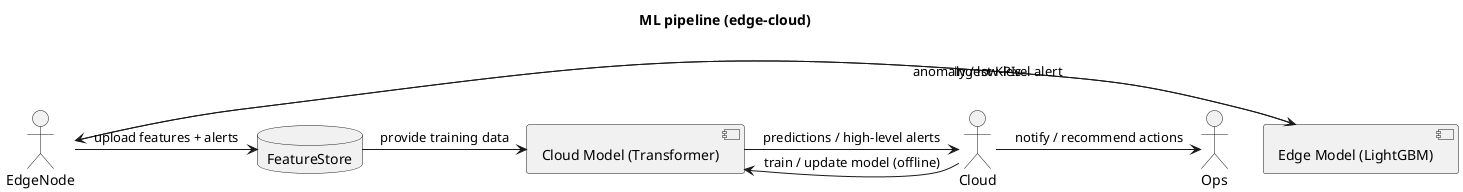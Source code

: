 @startuml
title ML pipeline (edge-cloud)

actor EdgeNode
actor Cloud
database FeatureStore
component "Edge Model (LightGBM)" as EM
component "Cloud Model (Transformer)" as CM

EdgeNode -> EM : ingest KPIs
EM -> EdgeNode : anomaly / low-level alert
EdgeNode -> FeatureStore : upload features + alerts
Cloud -> CM : train / update model (offline)
FeatureStore -> CM : provide training data
CM -> Cloud : predictions / high-level alerts
Cloud -> Ops : notify / recommend actions

@enduml
